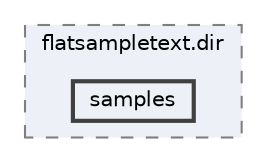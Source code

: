 digraph "flatbuffers/CMakeFiles/flatsampletext.dir/samples"
{
 // LATEX_PDF_SIZE
  bgcolor="transparent";
  edge [fontname=Helvetica,fontsize=10,labelfontname=Helvetica,labelfontsize=10];
  node [fontname=Helvetica,fontsize=10,shape=box,height=0.2,width=0.4];
  compound=true
  subgraph clusterdir_67cf93a487e25e47e1772052129e5c7c {
    graph [ bgcolor="#edf0f7", pencolor="grey50", label="flatsampletext.dir", fontname=Helvetica,fontsize=10 style="filled,dashed", URL="dir_67cf93a487e25e47e1772052129e5c7c.html",tooltip=""]
  dir_d04511b1ded4bbfdf10ea602f02d4e2a [label="samples", fillcolor="#edf0f7", color="grey25", style="filled,bold", URL="dir_d04511b1ded4bbfdf10ea602f02d4e2a.html",tooltip=""];
  }
}
